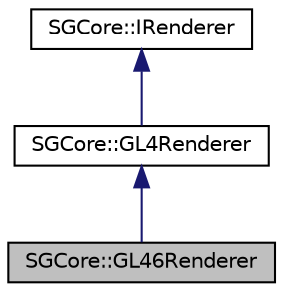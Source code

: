 digraph "SGCore::GL46Renderer"
{
 // LATEX_PDF_SIZE
  edge [fontname="Helvetica",fontsize="10",labelfontname="Helvetica",labelfontsize="10"];
  node [fontname="Helvetica",fontsize="10",shape=record];
  Node1 [label="SGCore::GL46Renderer",height=0.2,width=0.4,color="black", fillcolor="grey75", style="filled", fontcolor="black",tooltip=" "];
  Node2 -> Node1 [dir="back",color="midnightblue",fontsize="10",style="solid"];
  Node2 [label="SGCore::GL4Renderer",height=0.2,width=0.4,color="black", fillcolor="white", style="filled",URL="$classSGCore_1_1GL4Renderer.html",tooltip=" "];
  Node3 -> Node2 [dir="back",color="midnightblue",fontsize="10",style="solid"];
  Node3 [label="SGCore::IRenderer",height=0.2,width=0.4,color="black", fillcolor="white", style="filled",URL="$classSGCore_1_1IRenderer.html",tooltip=" "];
}
